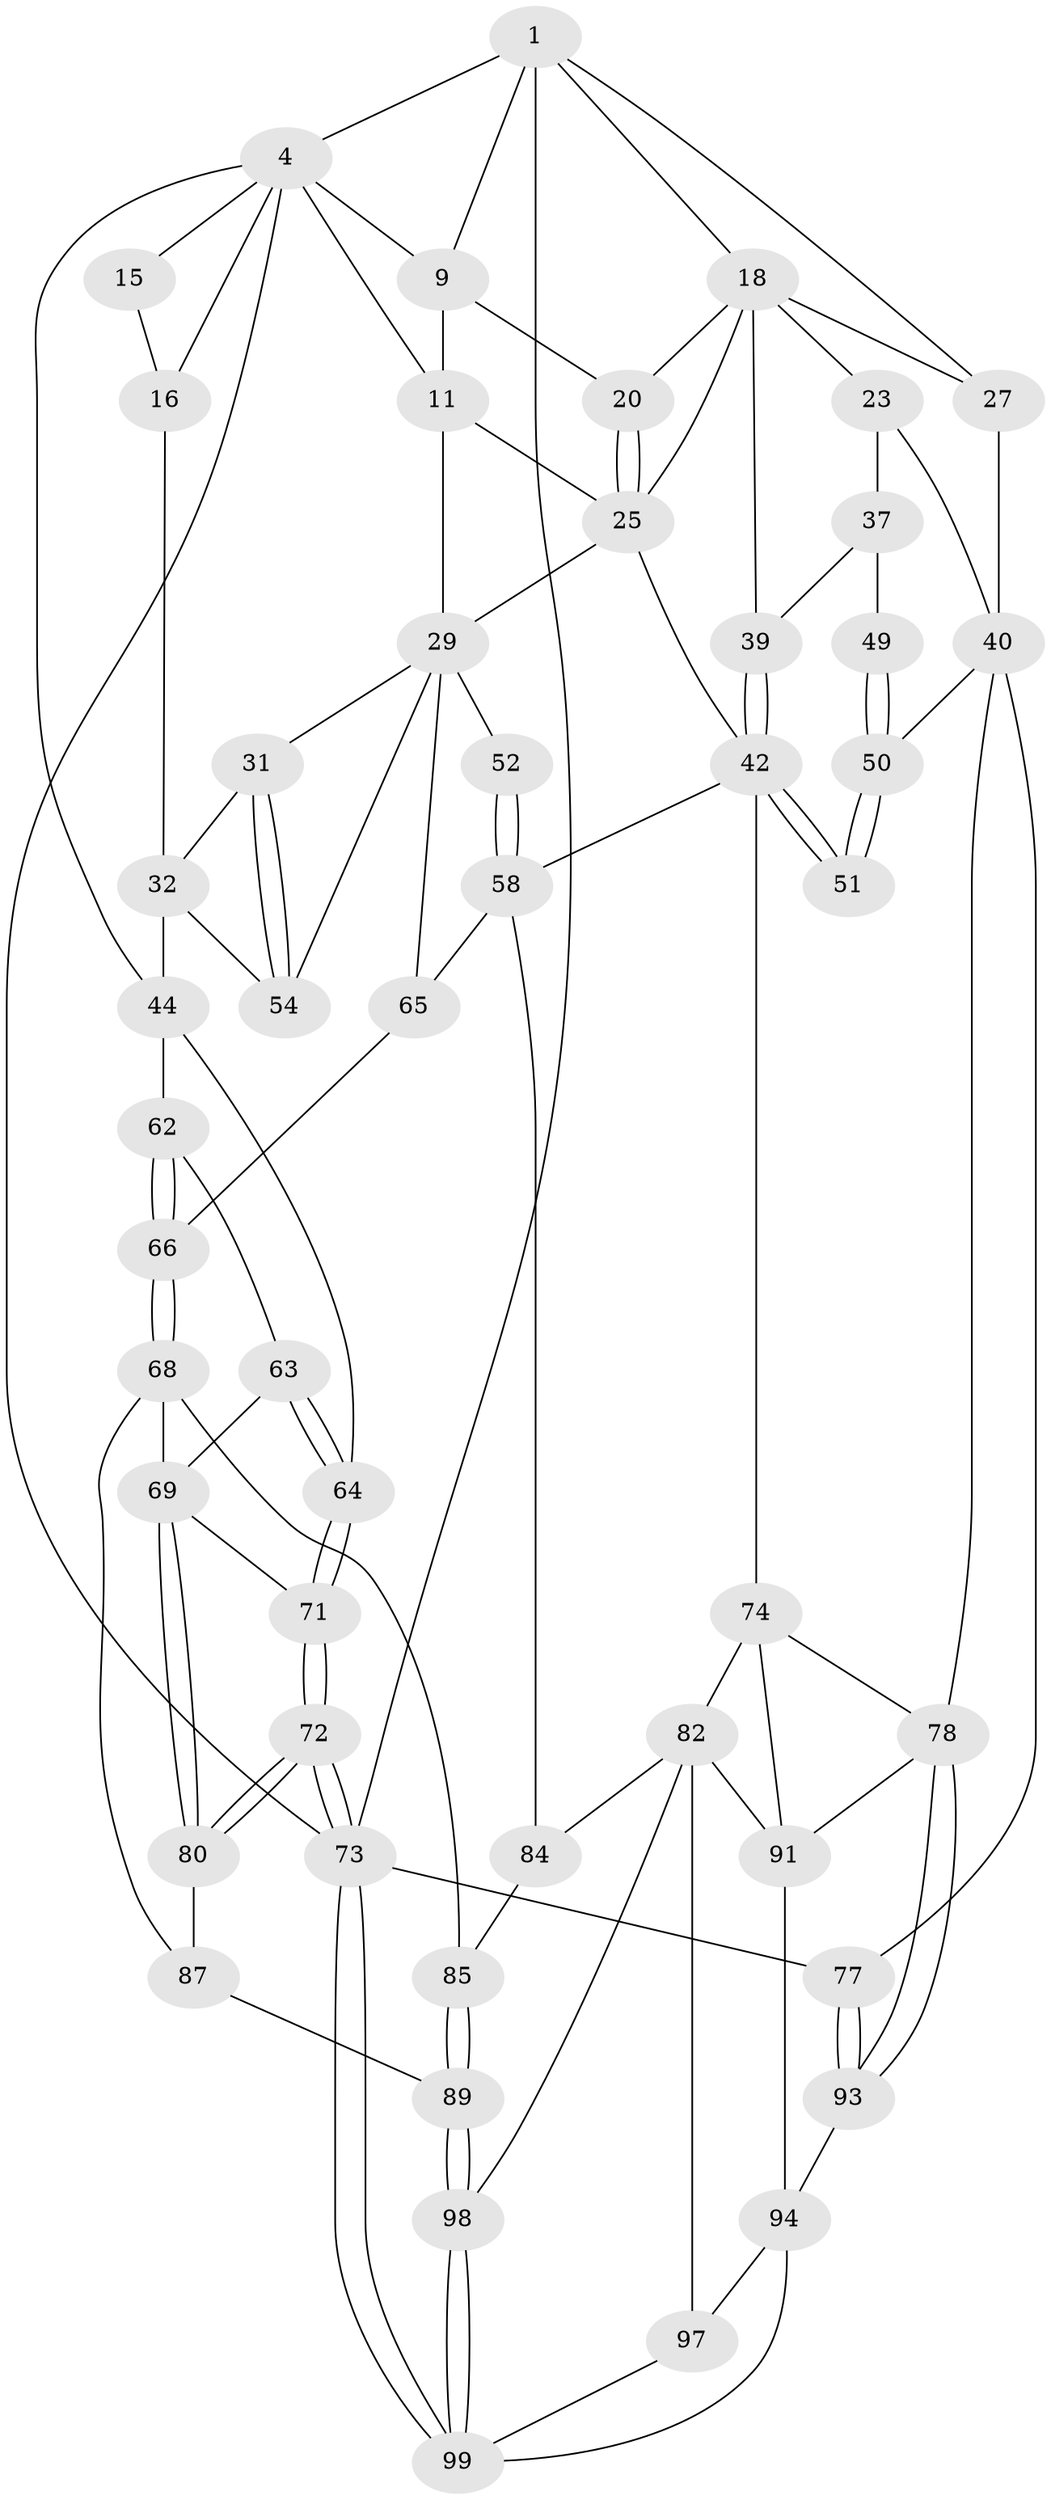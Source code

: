 // original degree distribution, {3: 0.0297029702970297, 5: 0.5247524752475248, 6: 0.21782178217821782, 4: 0.22772277227722773}
// Generated by graph-tools (version 1.1) at 2025/21/03/04/25 18:21:29]
// undirected, 50 vertices, 111 edges
graph export_dot {
graph [start="1"]
  node [color=gray90,style=filled];
  1 [pos="+0.6855561231197375+0",super="+2+7"];
  4 [pos="+0.23218753835421607+0",super="+14+5"];
  9 [pos="+0.5066955096327195+0.07796893748632967",super="+10"];
  11 [pos="+0.40091129570701156+0.2040804080064672",super="+12"];
  15 [pos="+0.03955622903186578+0.10065479405639431"];
  16 [pos="+0.1090509265436759+0.29018946760938763"];
  18 [pos="+0.6854531043527341+0.1489877668370579",super="+19+21"];
  20 [pos="+0.6060862986857817+0.27567020816899124"];
  23 [pos="+0.8334469642566403+0.2755289028234806",super="+36"];
  25 [pos="+0.6083667150911997+0.3305185939163617",super="+26"];
  27 [pos="+1+0.31537660824580727"];
  29 [pos="+0.3665400668344234+0.31596994988525795",super="+30+35"];
  31 [pos="+0.2979511653631858+0.4366448076432851"];
  32 [pos="+0.1266619749588986+0.3493939935735151",super="+33+46"];
  37 [pos="+0.7817031151143895+0.42150897354892447",super="+38+48"];
  39 [pos="+0.7632422552729301+0.4282789603252986"];
  40 [pos="+1+0.42212905711522253",super="+59"];
  42 [pos="+0.7516760810189926+0.4457875413631961",super="+43"];
  44 [pos="+0.04689202479977084+0.3268304435966763",super="+47+45"];
  49 [pos="+0.8496633989750491+0.5797898245722515"];
  50 [pos="+0.8331119141221313+0.6250699586761184"];
  51 [pos="+0.7544744999523793+0.5975868448692906"];
  52 [pos="+0.4322746118081418+0.5074416102587976"];
  54 [pos="+0.2356870976203676+0.5504009666046799"];
  58 [pos="+0.4938393124417806+0.6576647380663232",super="+67"];
  62 [pos="+0.08377877440131833+0.5838925010068347"];
  63 [pos="+0.07615052369940067+0.5861696493045878"];
  64 [pos="+0+0.38870808238351173"];
  65 [pos="+0.27225983543465504+0.6644738205219349"];
  66 [pos="+0.2549366964125862+0.676204591836345"];
  68 [pos="+0.21140508192733945+0.7253535599376539",super="+86"];
  69 [pos="+0.08688350098628536+0.6849421323229195",super="+70"];
  71 [pos="+0+0.8091008352468843"];
  72 [pos="+0+0.9071128551482219"];
  73 [pos="+0+1",super="+76"];
  74 [pos="+0.6723146471580254+0.7003088420494691",super="+75"];
  77 [pos="+1+0.9012898790547762"];
  78 [pos="+0.8319138486558474+0.7575258469520134",super="+79"];
  80 [pos="+0+0.8370608670878585"];
  82 [pos="+0.4765574925484613+0.8679985197868254",super="+83+96"];
  84 [pos="+0.3816432860739249+0.8438242340806225"];
  85 [pos="+0.25335271330437975+0.8419585509316404"];
  87 [pos="+0.18491202046930866+0.7565941432639979",super="+88"];
  89 [pos="+0.20494825589049326+0.9422476723074038"];
  91 [pos="+0.7611184262836361+0.8016292118561482",super="+92"];
  93 [pos="+0.877807882872621+0.8774396466317892"];
  94 [pos="+0.8571773064420924+0.9355655368722542",super="+95"];
  97 [pos="+0.6369043816366307+1"];
  98 [pos="+0.2483391450612888+1"];
  99 [pos="+0.23553267386612783+1",super="+100"];
  1 -- 4;
  1 -- 73;
  1 -- 27;
  1 -- 18 [weight=2];
  1 -- 9 [weight=2];
  4 -- 73;
  4 -- 15;
  4 -- 16;
  4 -- 9;
  4 -- 11;
  4 -- 44;
  9 -- 11;
  9 -- 20;
  11 -- 29;
  11 -- 25;
  15 -- 16;
  16 -- 32;
  18 -- 20;
  18 -- 39;
  18 -- 23 [weight=2];
  18 -- 25;
  18 -- 27;
  20 -- 25;
  20 -- 25;
  23 -- 40;
  23 -- 37 [weight=2];
  25 -- 29;
  25 -- 42;
  27 -- 40;
  29 -- 65;
  29 -- 52 [weight=2];
  29 -- 54;
  29 -- 31;
  31 -- 32;
  31 -- 54;
  31 -- 54;
  32 -- 44 [weight=2];
  32 -- 54;
  37 -- 49 [weight=2];
  37 -- 39;
  39 -- 42;
  39 -- 42;
  40 -- 50;
  40 -- 77;
  40 -- 78;
  42 -- 51 [weight=2];
  42 -- 51;
  42 -- 58;
  42 -- 74 [weight=2];
  44 -- 62;
  44 -- 64;
  49 -- 50;
  49 -- 50;
  50 -- 51;
  50 -- 51;
  52 -- 58;
  52 -- 58;
  58 -- 65;
  58 -- 84;
  62 -- 63;
  62 -- 66;
  62 -- 66;
  63 -- 64;
  63 -- 64;
  63 -- 69;
  64 -- 71;
  64 -- 71;
  65 -- 66;
  66 -- 68;
  66 -- 68;
  68 -- 69;
  68 -- 85;
  68 -- 87;
  69 -- 80;
  69 -- 80;
  69 -- 71;
  71 -- 72;
  71 -- 72;
  72 -- 73;
  72 -- 73;
  72 -- 80;
  72 -- 80;
  73 -- 99 [weight=2];
  73 -- 99;
  73 -- 77;
  74 -- 78;
  74 -- 82;
  74 -- 91;
  77 -- 93;
  77 -- 93;
  78 -- 93;
  78 -- 93;
  78 -- 91;
  80 -- 87;
  82 -- 84;
  82 -- 98;
  82 -- 97;
  82 -- 91;
  84 -- 85;
  85 -- 89;
  85 -- 89;
  87 -- 89;
  89 -- 98;
  89 -- 98;
  91 -- 94;
  93 -- 94;
  94 -- 99;
  94 -- 97;
  97 -- 99;
  98 -- 99;
  98 -- 99;
}
